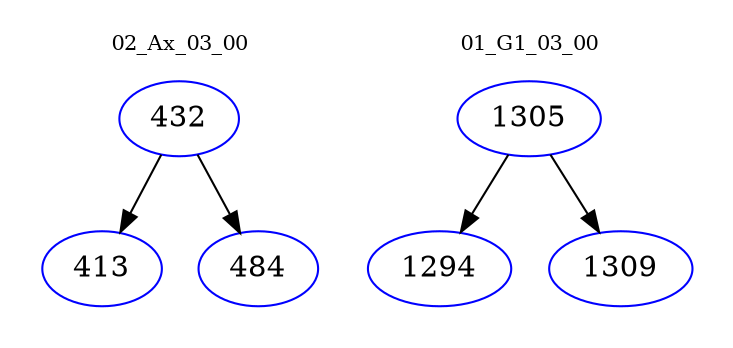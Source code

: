 digraph{
subgraph cluster_0 {
color = white
label = "02_Ax_03_00";
fontsize=10;
T0_432 [label="432", color="blue"]
T0_432 -> T0_413 [color="black"]
T0_413 [label="413", color="blue"]
T0_432 -> T0_484 [color="black"]
T0_484 [label="484", color="blue"]
}
subgraph cluster_1 {
color = white
label = "01_G1_03_00";
fontsize=10;
T1_1305 [label="1305", color="blue"]
T1_1305 -> T1_1294 [color="black"]
T1_1294 [label="1294", color="blue"]
T1_1305 -> T1_1309 [color="black"]
T1_1309 [label="1309", color="blue"]
}
}
